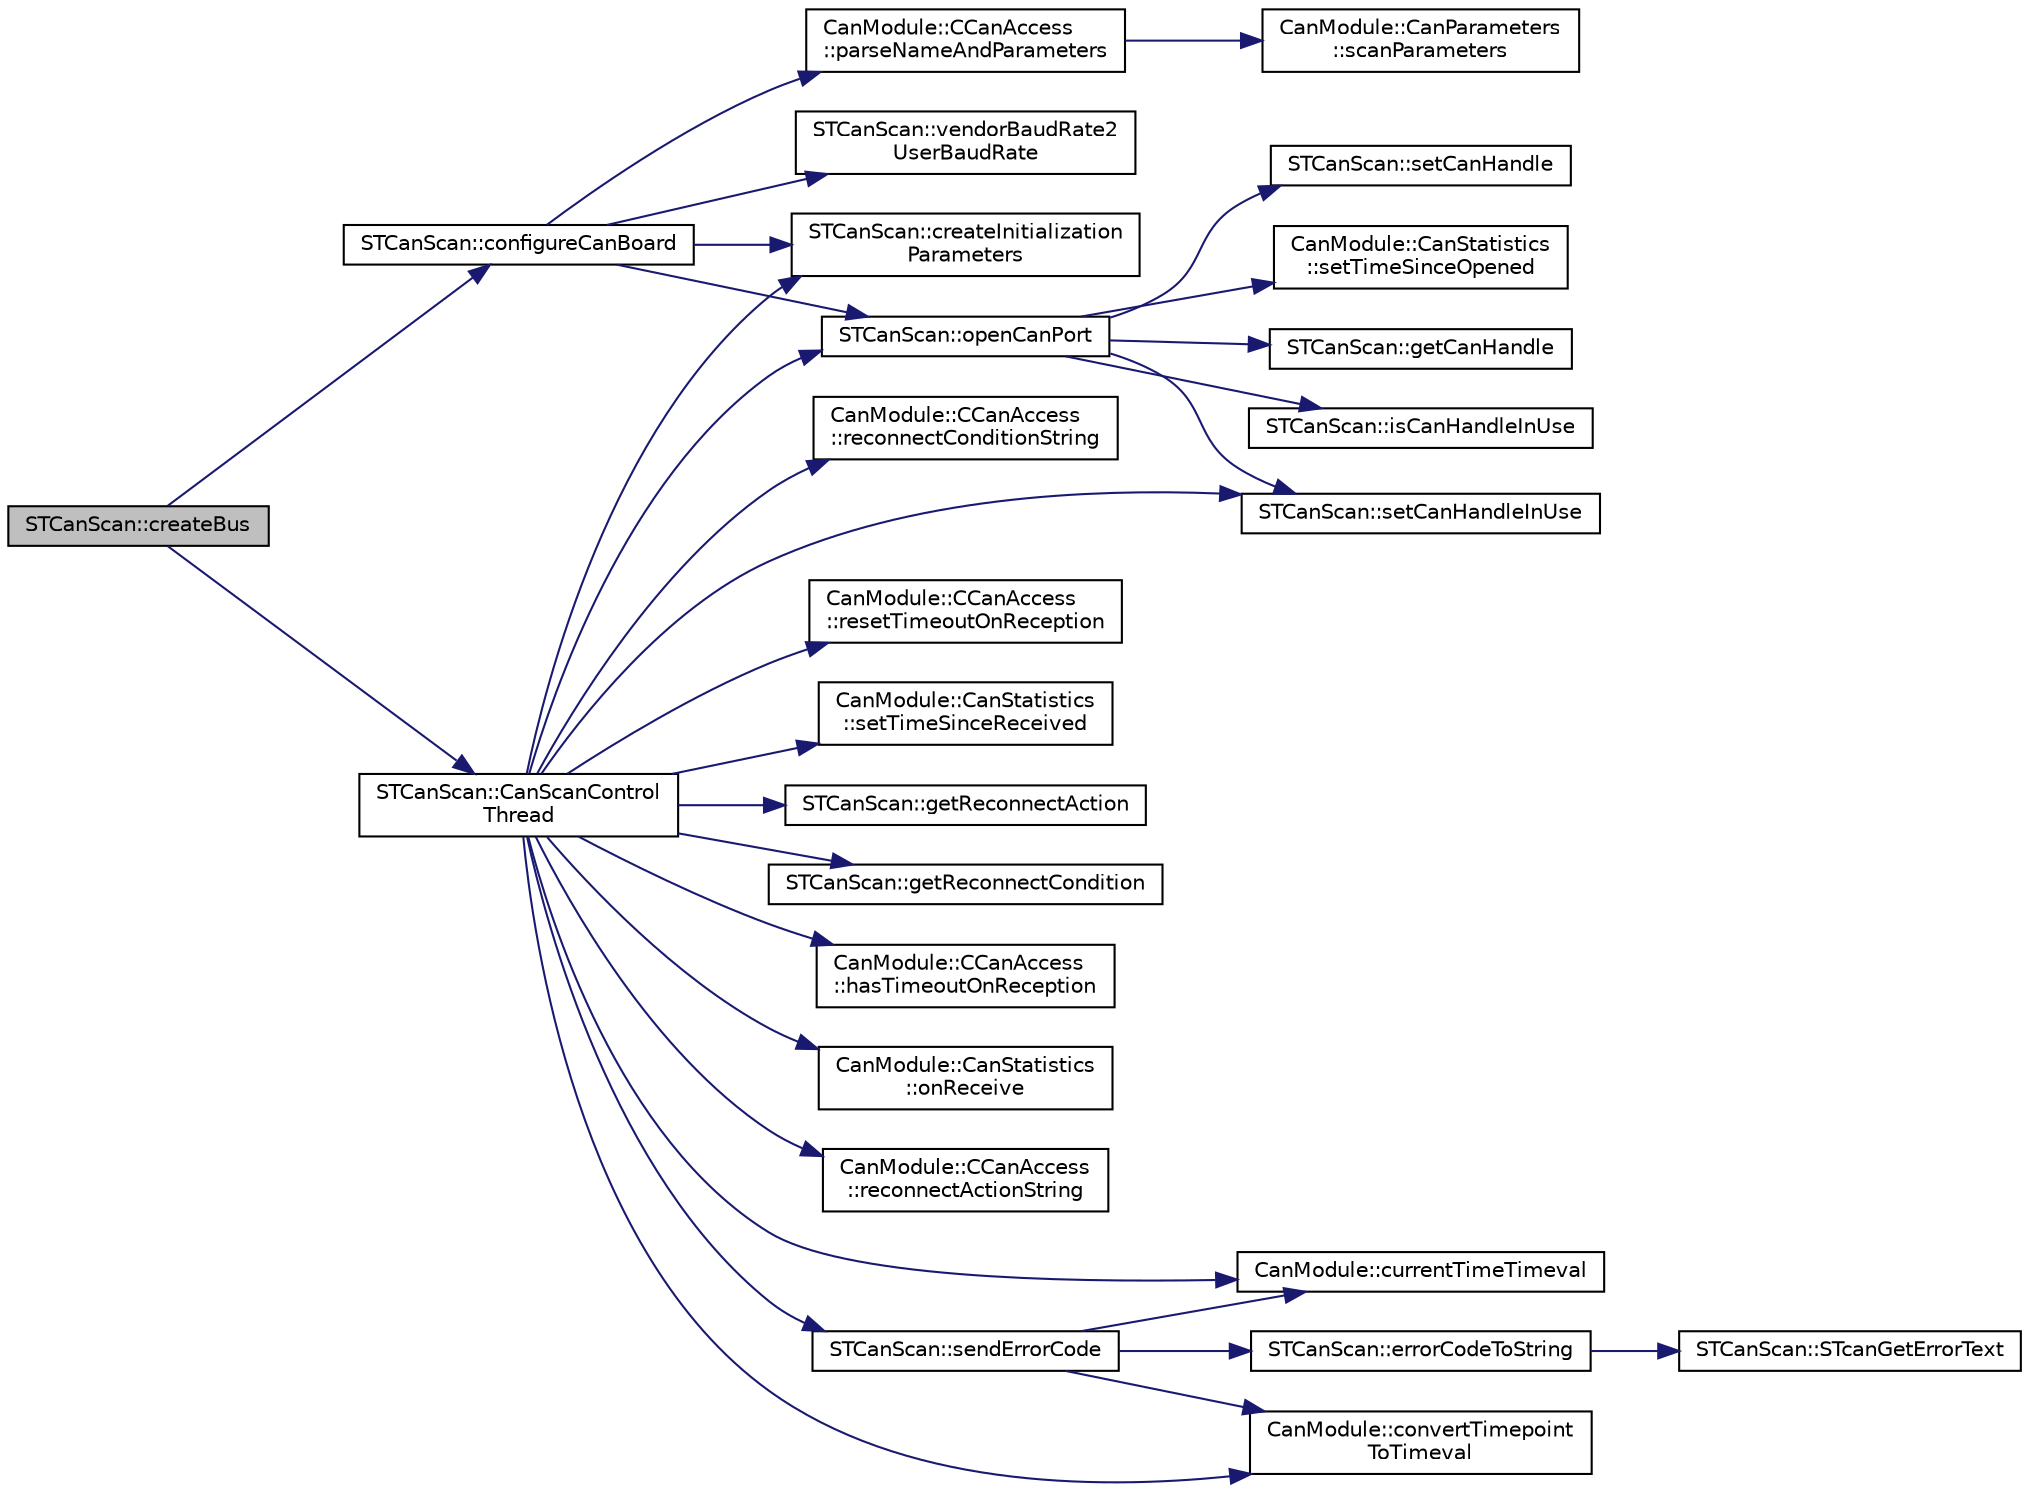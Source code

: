 digraph "STCanScan::createBus"
{
 // LATEX_PDF_SIZE
  edge [fontname="Helvetica",fontsize="10",labelfontname="Helvetica",labelfontsize="10"];
  node [fontname="Helvetica",fontsize="10",shape=record];
  rankdir="LR";
  Node1 [label="STCanScan::createBus",height=0.2,width=0.4,color="black", fillcolor="grey75", style="filled", fontcolor="black",tooltip=" "];
  Node1 -> Node2 [color="midnightblue",fontsize="10",style="solid"];
  Node2 [label="STCanScan::CanScanControl\lThread",height=0.2,width=0.4,color="black", fillcolor="white", style="filled",URL="$classSTCanScan.html#aab42375da764eb0d50dee318cd790646",tooltip=" "];
  Node2 -> Node3 [color="midnightblue",fontsize="10",style="solid"];
  Node3 [label="CanModule::convertTimepoint\lToTimeval",height=0.2,width=0.4,color="black", fillcolor="white", style="filled",URL="$namespaceCanModule.html#a3ec3082d7d11a9c1641023cb3f53cbe5",tooltip=" "];
  Node2 -> Node4 [color="midnightblue",fontsize="10",style="solid"];
  Node4 [label="STCanScan::createInitialization\lParameters",height=0.2,width=0.4,color="black", fillcolor="white", style="filled",URL="$classSTCanScan.html#af6cf11abff5d1b39b35ceff9ae857270",tooltip=" "];
  Node2 -> Node5 [color="midnightblue",fontsize="10",style="solid"];
  Node5 [label="CanModule::currentTimeTimeval",height=0.2,width=0.4,color="black", fillcolor="white", style="filled",URL="$namespaceCanModule.html#a6d0711aac0a75de5d2bf6142997a814d",tooltip=" "];
  Node2 -> Node6 [color="midnightblue",fontsize="10",style="solid"];
  Node6 [label="STCanScan::getReconnectAction",height=0.2,width=0.4,color="black", fillcolor="white", style="filled",URL="$classSTCanScan.html#a471b6a8617a57b974cb71a2dc540d370",tooltip=" "];
  Node2 -> Node7 [color="midnightblue",fontsize="10",style="solid"];
  Node7 [label="STCanScan::getReconnectCondition",height=0.2,width=0.4,color="black", fillcolor="white", style="filled",URL="$classSTCanScan.html#a01b70015904374f482647fbfb1806b08",tooltip=" "];
  Node2 -> Node8 [color="midnightblue",fontsize="10",style="solid"];
  Node8 [label="CanModule::CCanAccess\l::hasTimeoutOnReception",height=0.2,width=0.4,color="black", fillcolor="white", style="filled",URL="$classCanModule_1_1CCanAccess.html#a79c236a0e2b3e3b183b1c85aab3f5b71",tooltip=" "];
  Node2 -> Node9 [color="midnightblue",fontsize="10",style="solid"];
  Node9 [label="CanModule::CanStatistics\l::onReceive",height=0.2,width=0.4,color="black", fillcolor="white", style="filled",URL="$classCanModule_1_1CanStatistics.html#a82b38a2383bc0ad6b1d306e86b9ef5c6",tooltip="dataLength is the user data size (DLC field)"];
  Node2 -> Node10 [color="midnightblue",fontsize="10",style="solid"];
  Node10 [label="STCanScan::openCanPort",height=0.2,width=0.4,color="black", fillcolor="white", style="filled",URL="$classSTCanScan.html#a5f74df7e9615929365b33c08e709e918",tooltip=" "];
  Node10 -> Node11 [color="midnightblue",fontsize="10",style="solid"];
  Node11 [label="STCanScan::getCanHandle",height=0.2,width=0.4,color="black", fillcolor="white", style="filled",URL="$classSTCanScan.html#a29b4c3c8f29e45f808fbb7528e4593aa",tooltip=" "];
  Node10 -> Node12 [color="midnightblue",fontsize="10",style="solid"];
  Node12 [label="STCanScan::isCanHandleInUse",height=0.2,width=0.4,color="black", fillcolor="white", style="filled",URL="$classSTCanScan.html#a2f2a9aaa3ce2c653a4e1152eb8497493",tooltip=" "];
  Node10 -> Node13 [color="midnightblue",fontsize="10",style="solid"];
  Node13 [label="STCanScan::setCanHandle",height=0.2,width=0.4,color="black", fillcolor="white", style="filled",URL="$classSTCanScan.html#a50f89ce5fc0b2961937dc8a4b86081f8",tooltip=" "];
  Node10 -> Node14 [color="midnightblue",fontsize="10",style="solid"];
  Node14 [label="STCanScan::setCanHandleInUse",height=0.2,width=0.4,color="black", fillcolor="white", style="filled",URL="$classSTCanScan.html#ae29a23d161c115f173cbdb3a807c895e",tooltip=" "];
  Node10 -> Node15 [color="midnightblue",fontsize="10",style="solid"];
  Node15 [label="CanModule::CanStatistics\l::setTimeSinceOpened",height=0.2,width=0.4,color="black", fillcolor="white", style="filled",URL="$classCanModule_1_1CanStatistics.html#af3f15dedf80e67f1309946632d87198d",tooltip=" "];
  Node2 -> Node16 [color="midnightblue",fontsize="10",style="solid"];
  Node16 [label="CanModule::CCanAccess\l::reconnectActionString",height=0.2,width=0.4,color="black", fillcolor="white", style="filled",URL="$classCanModule_1_1CCanAccess.html#aa12f64e9e31bd491f39fc3169b1e5025",tooltip=" "];
  Node2 -> Node17 [color="midnightblue",fontsize="10",style="solid"];
  Node17 [label="CanModule::CCanAccess\l::reconnectConditionString",height=0.2,width=0.4,color="black", fillcolor="white", style="filled",URL="$classCanModule_1_1CCanAccess.html#a9da88ce122d5de04a0235a4682a13dc0",tooltip=" "];
  Node2 -> Node18 [color="midnightblue",fontsize="10",style="solid"];
  Node18 [label="CanModule::CCanAccess\l::resetTimeoutOnReception",height=0.2,width=0.4,color="black", fillcolor="white", style="filled",URL="$classCanModule_1_1CCanAccess.html#a067f50699c1ed4b6ee6732eb0078ed0a",tooltip=" "];
  Node2 -> Node19 [color="midnightblue",fontsize="10",style="solid"];
  Node19 [label="STCanScan::sendErrorCode",height=0.2,width=0.4,color="black", fillcolor="white", style="filled",URL="$classSTCanScan.html#a43454c0bc20eb764cbb4ef3dd5e52cc9",tooltip=" "];
  Node19 -> Node3 [color="midnightblue",fontsize="10",style="solid"];
  Node19 -> Node5 [color="midnightblue",fontsize="10",style="solid"];
  Node19 -> Node20 [color="midnightblue",fontsize="10",style="solid"];
  Node20 [label="STCanScan::errorCodeToString",height=0.2,width=0.4,color="black", fillcolor="white", style="filled",URL="$classSTCanScan.html#a9a4da7b1dd74e81e8066894a1a8c051e",tooltip=" "];
  Node20 -> Node21 [color="midnightblue",fontsize="10",style="solid"];
  Node21 [label="STCanScan::STcanGetErrorText",height=0.2,width=0.4,color="black", fillcolor="white", style="filled",URL="$classSTCanScan.html#a794110572725db6b7c153104ee1330b3",tooltip=" "];
  Node2 -> Node14 [color="midnightblue",fontsize="10",style="solid"];
  Node2 -> Node22 [color="midnightblue",fontsize="10",style="solid"];
  Node22 [label="CanModule::CanStatistics\l::setTimeSinceReceived",height=0.2,width=0.4,color="black", fillcolor="white", style="filled",URL="$classCanModule_1_1CanStatistics.html#a99de404f1b24cee80edfaad7ad1f9499",tooltip=" "];
  Node1 -> Node23 [color="midnightblue",fontsize="10",style="solid"];
  Node23 [label="STCanScan::configureCanBoard",height=0.2,width=0.4,color="black", fillcolor="white", style="filled",URL="$classSTCanScan.html#a8e147c77933e11e9983f4d4e22830b21",tooltip=" "];
  Node23 -> Node4 [color="midnightblue",fontsize="10",style="solid"];
  Node23 -> Node10 [color="midnightblue",fontsize="10",style="solid"];
  Node23 -> Node24 [color="midnightblue",fontsize="10",style="solid"];
  Node24 [label="CanModule::CCanAccess\l::parseNameAndParameters",height=0.2,width=0.4,color="black", fillcolor="white", style="filled",URL="$classCanModule_1_1CCanAccess.html#af26c9d102638fb96e5e1305f807d148f",tooltip=" "];
  Node24 -> Node25 [color="midnightblue",fontsize="10",style="solid"];
  Node25 [label="CanModule::CanParameters\l::scanParameters",height=0.2,width=0.4,color="black", fillcolor="white", style="filled",URL="$structCanModule_1_1CanParameters.html#ae3c938ac282acae4e49487cbb8a61133",tooltip=" "];
  Node23 -> Node26 [color="midnightblue",fontsize="10",style="solid"];
  Node26 [label="STCanScan::vendorBaudRate2\lUserBaudRate",height=0.2,width=0.4,color="black", fillcolor="white", style="filled",URL="$classSTCanScan.html#aa57c48594c8a70a0331f07fb4ad208fd",tooltip=" "];
}
